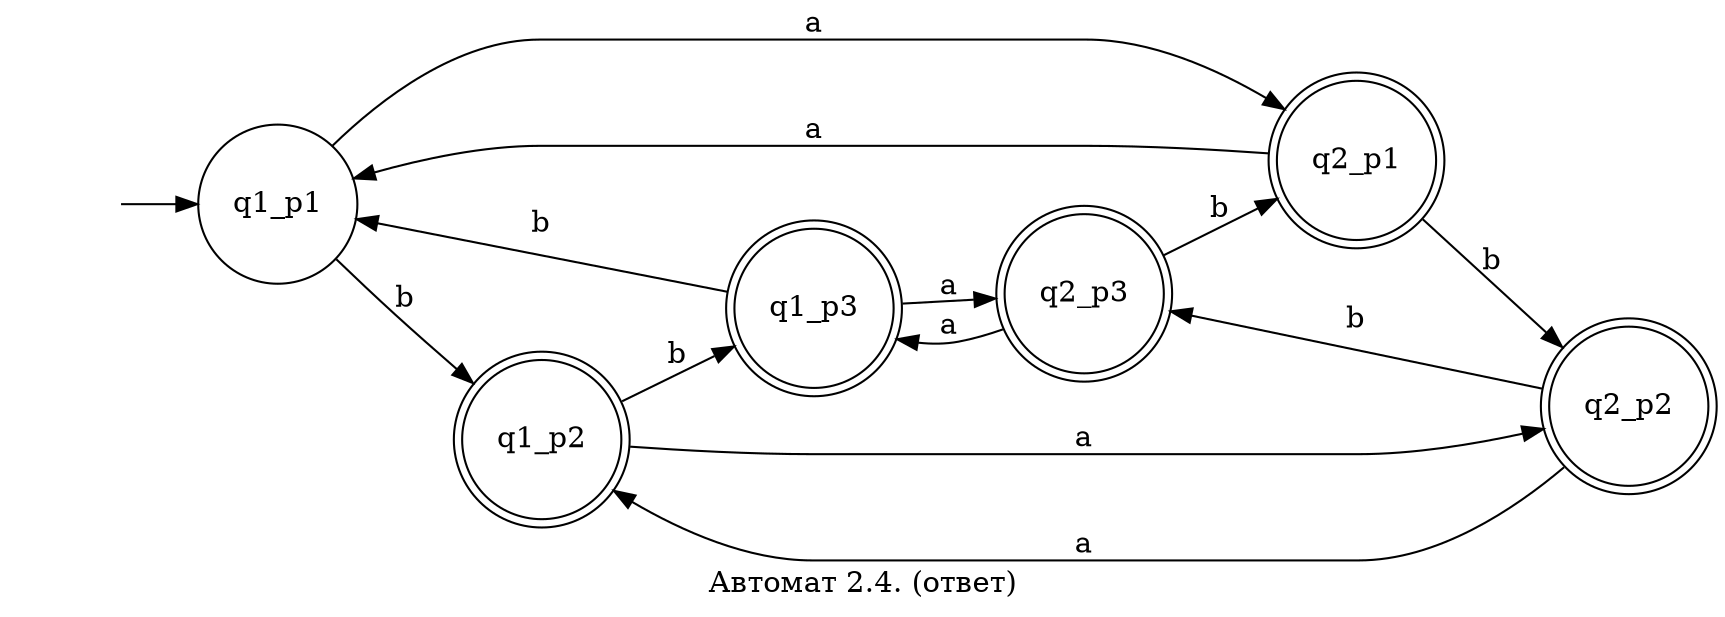 digraph {
    rankdir = LR;
    label = "Автомат 2.4. (ответ)";
    "" [shape = none];
    node [shape = circle];
    q1_p2 [shape="doublecircle" ];
    q1_p3 [shape="doublecircle" ];
    q2_p1 [shape="doublecircle" ];
    q2_p2 [shape="doublecircle" ];
    q2_p3 [shape="doublecircle" ];
    ""->q1_p1;
    q1_p1->q2_p1[label="a"];
    q1_p1->q1_p2[label="b"];
    q1_p2->q2_p2[label="a"];
    q1_p2->q1_p3[label="b"];
    q1_p3->q2_p3[label="a"];
    q1_p3->q1_p1[label="b"];
    q2_p1->q1_p1[label="a"];
    q2_p1->q2_p2[label="b"];
    q2_p2->q1_p2[label="a"];
    q2_p2->q2_p3[label="b"];
    q2_p3->q1_p3[label="a"];
    q2_p3->q2_p1[label="b"];
}